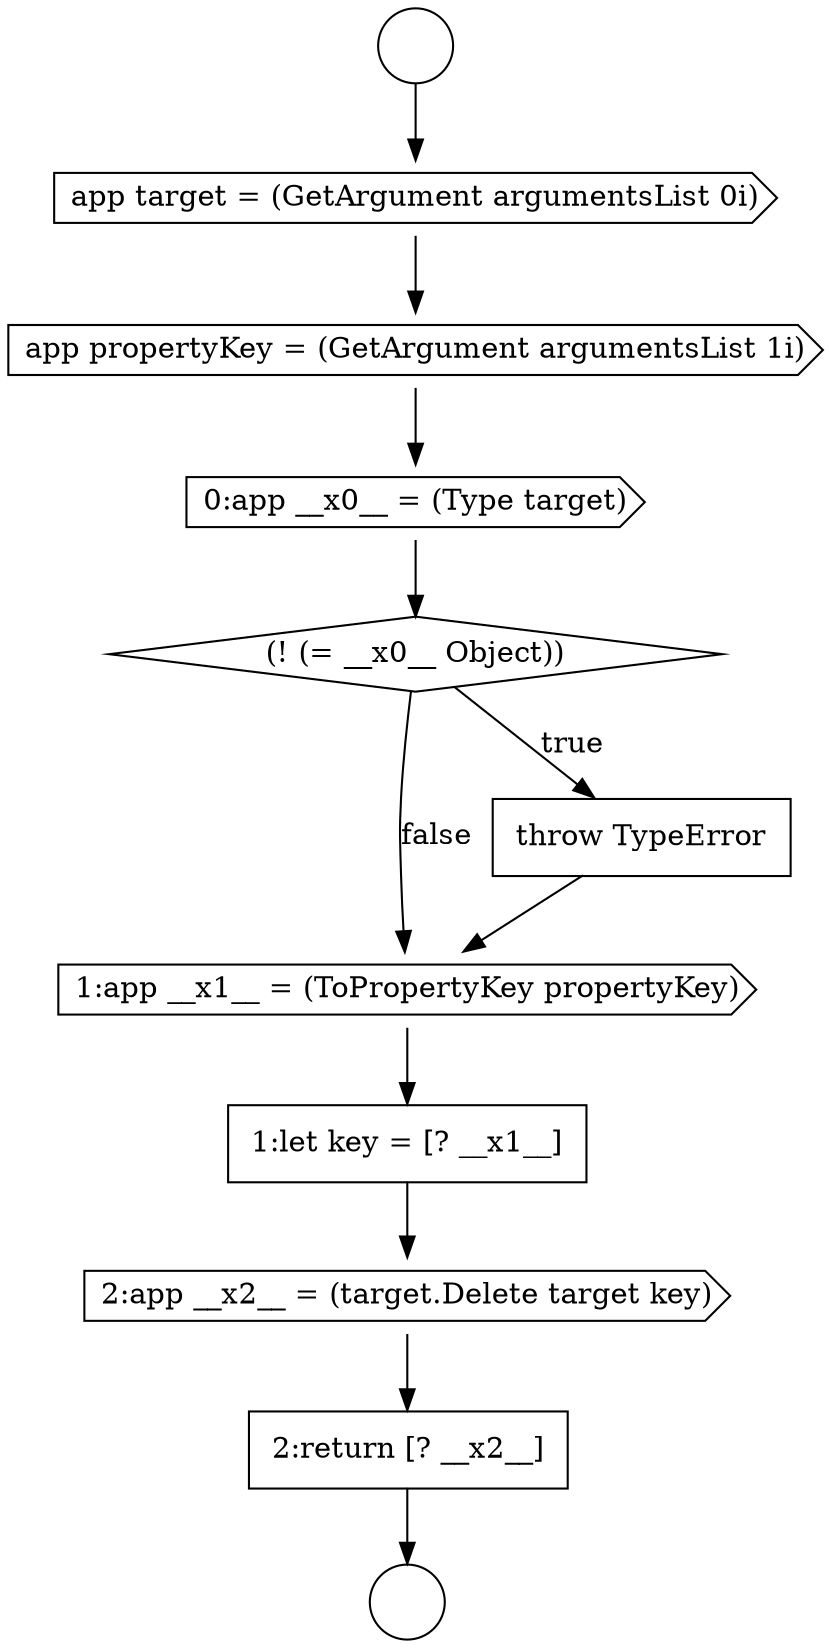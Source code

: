 digraph {
  node19438 [shape=cds, label=<<font color="black">1:app __x1__ = (ToPropertyKey propertyKey)</font>> color="black" fillcolor="white" style=filled]
  node19434 [shape=cds, label=<<font color="black">app propertyKey = (GetArgument argumentsList 1i)</font>> color="black" fillcolor="white" style=filled]
  node19437 [shape=none, margin=0, label=<<font color="black">
    <table border="0" cellborder="1" cellspacing="0" cellpadding="10">
      <tr><td align="left">throw TypeError</td></tr>
    </table>
  </font>> color="black" fillcolor="white" style=filled]
  node19433 [shape=cds, label=<<font color="black">app target = (GetArgument argumentsList 0i)</font>> color="black" fillcolor="white" style=filled]
  node19440 [shape=cds, label=<<font color="black">2:app __x2__ = (target.Delete target key)</font>> color="black" fillcolor="white" style=filled]
  node19441 [shape=none, margin=0, label=<<font color="black">
    <table border="0" cellborder="1" cellspacing="0" cellpadding="10">
      <tr><td align="left">2:return [? __x2__]</td></tr>
    </table>
  </font>> color="black" fillcolor="white" style=filled]
  node19435 [shape=cds, label=<<font color="black">0:app __x0__ = (Type target)</font>> color="black" fillcolor="white" style=filled]
  node19439 [shape=none, margin=0, label=<<font color="black">
    <table border="0" cellborder="1" cellspacing="0" cellpadding="10">
      <tr><td align="left">1:let key = [? __x1__]</td></tr>
    </table>
  </font>> color="black" fillcolor="white" style=filled]
  node19432 [shape=circle label=" " color="black" fillcolor="white" style=filled]
  node19431 [shape=circle label=" " color="black" fillcolor="white" style=filled]
  node19436 [shape=diamond, label=<<font color="black">(! (= __x0__ Object))</font>> color="black" fillcolor="white" style=filled]
  node19441 -> node19432 [ color="black"]
  node19431 -> node19433 [ color="black"]
  node19435 -> node19436 [ color="black"]
  node19434 -> node19435 [ color="black"]
  node19436 -> node19437 [label=<<font color="black">true</font>> color="black"]
  node19436 -> node19438 [label=<<font color="black">false</font>> color="black"]
  node19437 -> node19438 [ color="black"]
  node19439 -> node19440 [ color="black"]
  node19433 -> node19434 [ color="black"]
  node19440 -> node19441 [ color="black"]
  node19438 -> node19439 [ color="black"]
}
